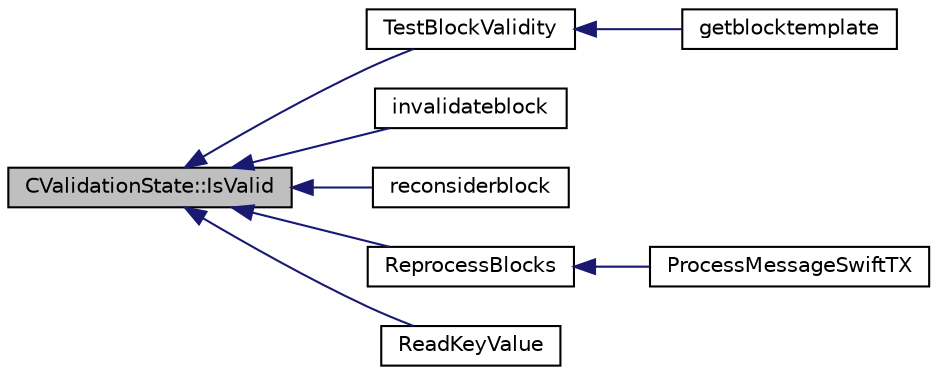 digraph "CValidationState::IsValid"
{
  edge [fontname="Helvetica",fontsize="10",labelfontname="Helvetica",labelfontsize="10"];
  node [fontname="Helvetica",fontsize="10",shape=record];
  rankdir="LR";
  Node84 [label="CValidationState::IsValid",height=0.2,width=0.4,color="black", fillcolor="grey75", style="filled", fontcolor="black"];
  Node84 -> Node85 [dir="back",color="midnightblue",fontsize="10",style="solid",fontname="Helvetica"];
  Node85 [label="TestBlockValidity",height=0.2,width=0.4,color="black", fillcolor="white", style="filled",URL="$main_8h.html#aa778166224b25355c113d1706df12ffd",tooltip="Check a block is completely valid from start to finish (only works on top of our current best block..."];
  Node85 -> Node86 [dir="back",color="midnightblue",fontsize="10",style="solid",fontname="Helvetica"];
  Node86 [label="getblocktemplate",height=0.2,width=0.4,color="black", fillcolor="white", style="filled",URL="$rpcmining_8cpp.html#a27347eecedd59156c914fcb5ce488f9a"];
  Node84 -> Node87 [dir="back",color="midnightblue",fontsize="10",style="solid",fontname="Helvetica"];
  Node87 [label="invalidateblock",height=0.2,width=0.4,color="black", fillcolor="white", style="filled",URL="$rpcblockchain_8cpp.html#aad7d6af4efa7bf90262450c0dd5998da"];
  Node84 -> Node88 [dir="back",color="midnightblue",fontsize="10",style="solid",fontname="Helvetica"];
  Node88 [label="reconsiderblock",height=0.2,width=0.4,color="black", fillcolor="white", style="filled",URL="$rpcblockchain_8cpp.html#a2188d4f05e6f6176e49da2a1d41b55e3"];
  Node84 -> Node89 [dir="back",color="midnightblue",fontsize="10",style="solid",fontname="Helvetica"];
  Node89 [label="ReprocessBlocks",height=0.2,width=0.4,color="black", fillcolor="white", style="filled",URL="$spork_8h.html#a6b20cdba297d137a4d7a91691cc4457b"];
  Node89 -> Node90 [dir="back",color="midnightblue",fontsize="10",style="solid",fontname="Helvetica"];
  Node90 [label="ProcessMessageSwiftTX",height=0.2,width=0.4,color="black", fillcolor="white", style="filled",URL="$swifttx_8h.html#a155e5c12fe35b2b4129c46ba9b66b06f"];
  Node84 -> Node91 [dir="back",color="midnightblue",fontsize="10",style="solid",fontname="Helvetica"];
  Node91 [label="ReadKeyValue",height=0.2,width=0.4,color="black", fillcolor="white", style="filled",URL="$walletdb_8cpp.html#ad1f171cf096f5479805a06fc20480343"];
}
